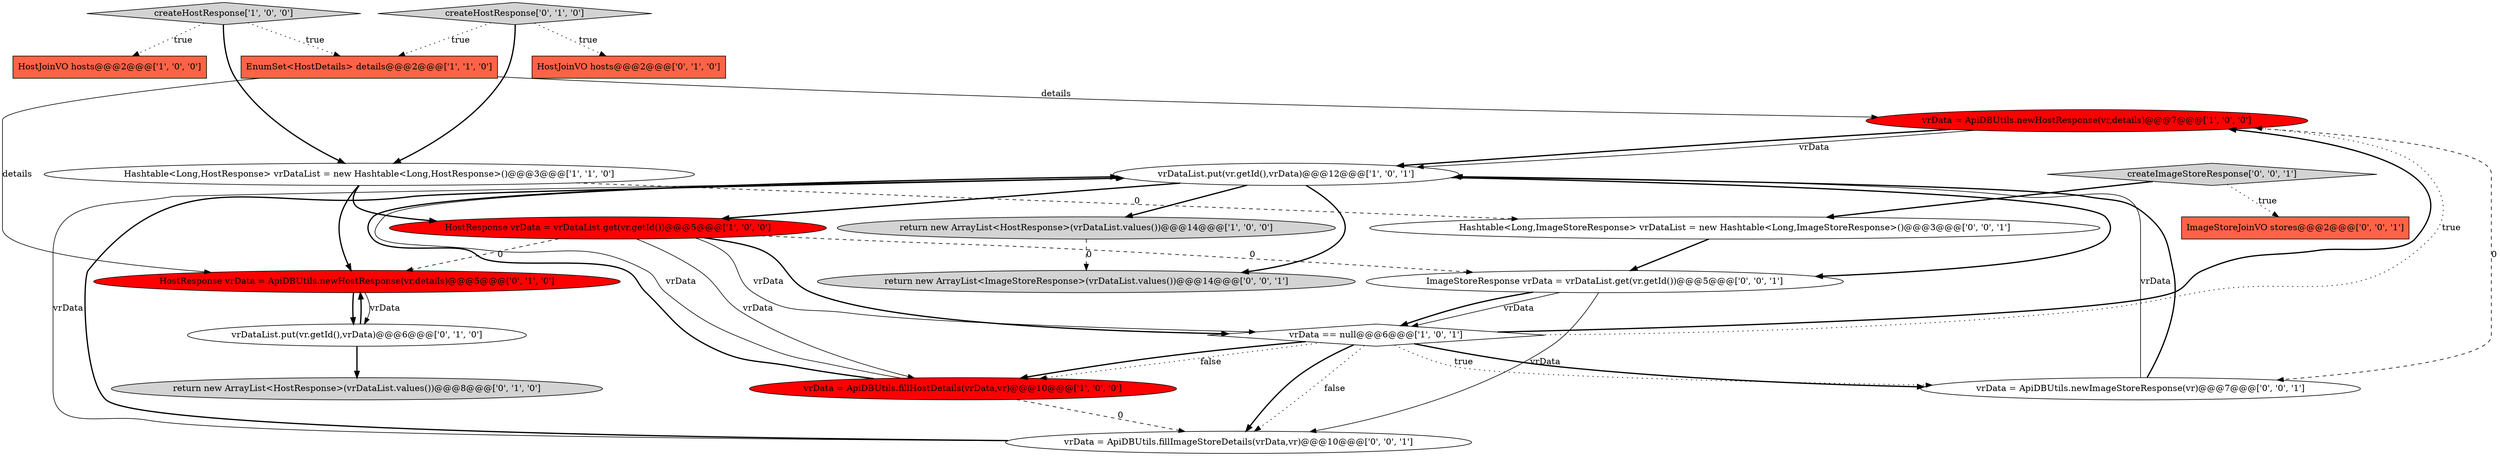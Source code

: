 digraph {
3 [style = filled, label = "vrData = ApiDBUtils.newHostResponse(vr,details)@@@7@@@['1', '0', '0']", fillcolor = red, shape = ellipse image = "AAA1AAABBB1BBB"];
2 [style = filled, label = "createHostResponse['1', '0', '0']", fillcolor = lightgray, shape = diamond image = "AAA0AAABBB1BBB"];
10 [style = filled, label = "createHostResponse['0', '1', '0']", fillcolor = lightgray, shape = diamond image = "AAA0AAABBB2BBB"];
8 [style = filled, label = "EnumSet<HostDetails> details@@@2@@@['1', '1', '0']", fillcolor = tomato, shape = box image = "AAA0AAABBB1BBB"];
16 [style = filled, label = "ImageStoreJoinVO stores@@@2@@@['0', '0', '1']", fillcolor = tomato, shape = box image = "AAA0AAABBB3BBB"];
5 [style = filled, label = "return new ArrayList<HostResponse>(vrDataList.values())@@@14@@@['1', '0', '0']", fillcolor = lightgray, shape = ellipse image = "AAA0AAABBB1BBB"];
17 [style = filled, label = "Hashtable<Long,ImageStoreResponse> vrDataList = new Hashtable<Long,ImageStoreResponse>()@@@3@@@['0', '0', '1']", fillcolor = white, shape = ellipse image = "AAA0AAABBB3BBB"];
4 [style = filled, label = "HostJoinVO hosts@@@2@@@['1', '0', '0']", fillcolor = tomato, shape = box image = "AAA0AAABBB1BBB"];
9 [style = filled, label = "vrData = ApiDBUtils.fillHostDetails(vrData,vr)@@@10@@@['1', '0', '0']", fillcolor = red, shape = ellipse image = "AAA1AAABBB1BBB"];
21 [style = filled, label = "createImageStoreResponse['0', '0', '1']", fillcolor = lightgray, shape = diamond image = "AAA0AAABBB3BBB"];
14 [style = filled, label = "return new ArrayList<HostResponse>(vrDataList.values())@@@8@@@['0', '1', '0']", fillcolor = lightgray, shape = ellipse image = "AAA0AAABBB2BBB"];
1 [style = filled, label = "vrDataList.put(vr.getId(),vrData)@@@12@@@['1', '0', '1']", fillcolor = white, shape = ellipse image = "AAA0AAABBB1BBB"];
19 [style = filled, label = "return new ArrayList<ImageStoreResponse>(vrDataList.values())@@@14@@@['0', '0', '1']", fillcolor = lightgray, shape = ellipse image = "AAA0AAABBB3BBB"];
7 [style = filled, label = "HostResponse vrData = vrDataList.get(vr.getId())@@@5@@@['1', '0', '0']", fillcolor = red, shape = ellipse image = "AAA1AAABBB1BBB"];
0 [style = filled, label = "vrData == null@@@6@@@['1', '0', '1']", fillcolor = white, shape = diamond image = "AAA0AAABBB1BBB"];
11 [style = filled, label = "HostJoinVO hosts@@@2@@@['0', '1', '0']", fillcolor = tomato, shape = box image = "AAA0AAABBB2BBB"];
13 [style = filled, label = "vrDataList.put(vr.getId(),vrData)@@@6@@@['0', '1', '0']", fillcolor = white, shape = ellipse image = "AAA0AAABBB2BBB"];
12 [style = filled, label = "HostResponse vrData = ApiDBUtils.newHostResponse(vr,details)@@@5@@@['0', '1', '0']", fillcolor = red, shape = ellipse image = "AAA1AAABBB2BBB"];
18 [style = filled, label = "ImageStoreResponse vrData = vrDataList.get(vr.getId())@@@5@@@['0', '0', '1']", fillcolor = white, shape = ellipse image = "AAA0AAABBB3BBB"];
15 [style = filled, label = "vrData = ApiDBUtils.newImageStoreResponse(vr)@@@7@@@['0', '0', '1']", fillcolor = white, shape = ellipse image = "AAA0AAABBB3BBB"];
20 [style = filled, label = "vrData = ApiDBUtils.fillImageStoreDetails(vrData,vr)@@@10@@@['0', '0', '1']", fillcolor = white, shape = ellipse image = "AAA0AAABBB3BBB"];
6 [style = filled, label = "Hashtable<Long,HostResponse> vrDataList = new Hashtable<Long,HostResponse>()@@@3@@@['1', '1', '0']", fillcolor = white, shape = ellipse image = "AAA0AAABBB1BBB"];
1->5 [style = bold, label=""];
18->0 [style = solid, label="vrData"];
0->3 [style = bold, label=""];
9->20 [style = dashed, label="0"];
10->8 [style = dotted, label="true"];
15->1 [style = solid, label="vrData"];
0->9 [style = bold, label=""];
7->18 [style = dashed, label="0"];
3->1 [style = bold, label=""];
0->20 [style = dotted, label="false"];
12->13 [style = solid, label="vrData"];
2->6 [style = bold, label=""];
0->15 [style = dotted, label="true"];
1->18 [style = bold, label=""];
7->0 [style = bold, label=""];
6->17 [style = dashed, label="0"];
20->1 [style = bold, label=""];
1->7 [style = bold, label=""];
10->6 [style = bold, label=""];
0->15 [style = bold, label=""];
7->0 [style = solid, label="vrData"];
9->1 [style = solid, label="vrData"];
0->9 [style = dotted, label="false"];
12->13 [style = bold, label=""];
8->3 [style = solid, label="details"];
18->20 [style = solid, label="vrData"];
13->12 [style = bold, label=""];
20->1 [style = solid, label="vrData"];
10->11 [style = dotted, label="true"];
2->4 [style = dotted, label="true"];
7->12 [style = dashed, label="0"];
3->15 [style = dashed, label="0"];
0->20 [style = bold, label=""];
0->3 [style = dotted, label="true"];
21->16 [style = dotted, label="true"];
7->9 [style = solid, label="vrData"];
3->1 [style = solid, label="vrData"];
6->7 [style = bold, label=""];
9->1 [style = bold, label=""];
1->19 [style = bold, label=""];
5->19 [style = dashed, label="0"];
8->12 [style = solid, label="details"];
13->14 [style = bold, label=""];
21->17 [style = bold, label=""];
18->0 [style = bold, label=""];
17->18 [style = bold, label=""];
2->8 [style = dotted, label="true"];
15->1 [style = bold, label=""];
6->12 [style = bold, label=""];
}
